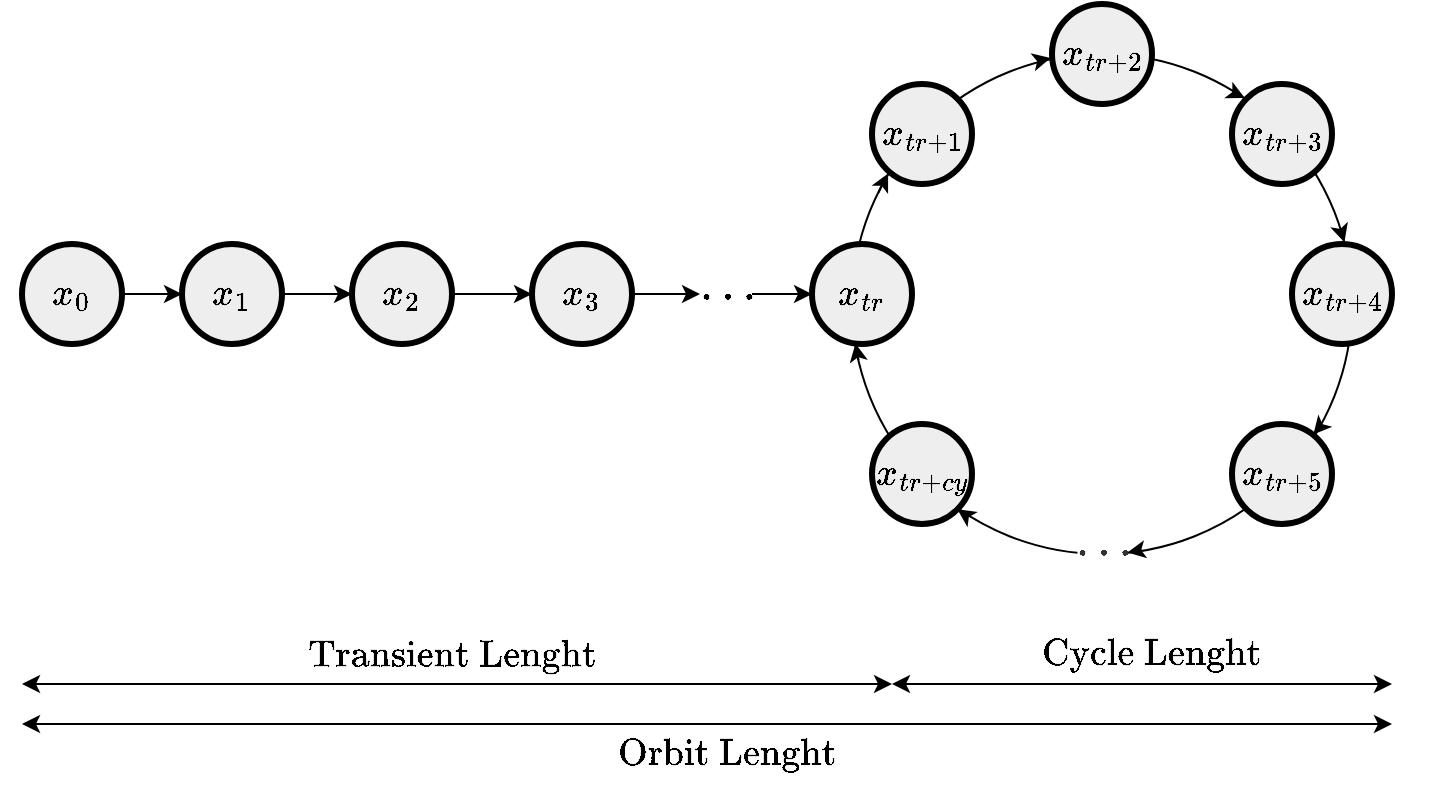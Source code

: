<mxfile version="22.1.0" type="device">
  <diagram id="1lKjFZPhUGfr9C2OFP6C" name="Page-1">
    <mxGraphModel dx="1042" dy="569" grid="1" gridSize="10" guides="1" tooltips="1" connect="1" arrows="1" fold="1" page="1" pageScale="1" pageWidth="827" pageHeight="1169" background="none" math="1" shadow="0">
      <root>
        <mxCell id="0" />
        <mxCell id="1" parent="0" />
        <mxCell id="A0CsdmSSOmwbBhm7UZ2E-27" value="" style="ellipse;whiteSpace=wrap;html=1;aspect=fixed;strokeWidth=1;perimeterSpacing=0;" parent="1" vertex="1">
          <mxGeometry x="490" y="585" width="250" height="250" as="geometry" />
        </mxCell>
        <mxCell id="A0CsdmSSOmwbBhm7UZ2E-4" value="" style="edgeStyle=orthogonalEdgeStyle;rounded=0;orthogonalLoop=1;jettySize=auto;html=1;" parent="1" source="A0CsdmSSOmwbBhm7UZ2E-2" target="A0CsdmSSOmwbBhm7UZ2E-3" edge="1">
          <mxGeometry relative="1" as="geometry" />
        </mxCell>
        <mxCell id="A0CsdmSSOmwbBhm7UZ2E-2" value="&lt;font style=&quot;font-size: 16px;&quot;&gt;$$x_{0}$$&lt;/font&gt;" style="ellipse;whiteSpace=wrap;html=1;aspect=fixed;strokeWidth=3;fillColor=#EEEEEE;" parent="1" vertex="1">
          <mxGeometry x="75" y="680" width="50" height="50" as="geometry" />
        </mxCell>
        <mxCell id="A0CsdmSSOmwbBhm7UZ2E-6" value="" style="edgeStyle=orthogonalEdgeStyle;rounded=0;orthogonalLoop=1;jettySize=auto;html=1;" parent="1" source="A0CsdmSSOmwbBhm7UZ2E-3" target="A0CsdmSSOmwbBhm7UZ2E-5" edge="1">
          <mxGeometry relative="1" as="geometry" />
        </mxCell>
        <mxCell id="A0CsdmSSOmwbBhm7UZ2E-3" value="&lt;font style=&quot;font-size: 16px;&quot;&gt;$$x_{1}$$&lt;/font&gt;" style="ellipse;whiteSpace=wrap;html=1;aspect=fixed;strokeWidth=3;fillColor=#EEEEEE;" parent="1" vertex="1">
          <mxGeometry x="155" y="680" width="50" height="50" as="geometry" />
        </mxCell>
        <mxCell id="A0CsdmSSOmwbBhm7UZ2E-8" value="" style="edgeStyle=orthogonalEdgeStyle;rounded=0;orthogonalLoop=1;jettySize=auto;html=1;" parent="1" source="A0CsdmSSOmwbBhm7UZ2E-5" target="A0CsdmSSOmwbBhm7UZ2E-7" edge="1">
          <mxGeometry relative="1" as="geometry" />
        </mxCell>
        <mxCell id="A0CsdmSSOmwbBhm7UZ2E-5" value="&lt;font style=&quot;font-size: 16px;&quot;&gt;$$x_{2}$$&lt;/font&gt;" style="ellipse;whiteSpace=wrap;html=1;aspect=fixed;strokeWidth=3;fillColor=#EEEEEE;" parent="1" vertex="1">
          <mxGeometry x="240" y="680" width="50" height="50" as="geometry" />
        </mxCell>
        <mxCell id="A0CsdmSSOmwbBhm7UZ2E-10" value="" style="edgeStyle=orthogonalEdgeStyle;rounded=0;orthogonalLoop=1;jettySize=auto;html=1;" parent="1" source="A0CsdmSSOmwbBhm7UZ2E-7" edge="1">
          <mxGeometry relative="1" as="geometry">
            <mxPoint x="414" y="705" as="targetPoint" />
          </mxGeometry>
        </mxCell>
        <mxCell id="A0CsdmSSOmwbBhm7UZ2E-7" value="&lt;font style=&quot;font-size: 16px;&quot;&gt;$$x_{3}$$&lt;/font&gt;" style="ellipse;whiteSpace=wrap;html=1;aspect=fixed;strokeWidth=3;fillColor=#EEEEEE;" parent="1" vertex="1">
          <mxGeometry x="330" y="680" width="50" height="50" as="geometry" />
        </mxCell>
        <mxCell id="A0CsdmSSOmwbBhm7UZ2E-18" value="" style="edgeStyle=orthogonalEdgeStyle;rounded=0;orthogonalLoop=1;jettySize=auto;html=1;" parent="1" source="A0CsdmSSOmwbBhm7UZ2E-11" target="A0CsdmSSOmwbBhm7UZ2E-16" edge="1">
          <mxGeometry relative="1" as="geometry" />
        </mxCell>
        <mxCell id="A0CsdmSSOmwbBhm7UZ2E-11" value="&lt;font style=&quot;font-size: 20px;&quot;&gt;$$\cdots$$&lt;/font&gt;" style="text;html=1;strokeColor=none;fillColor=none;align=center;verticalAlign=middle;whiteSpace=wrap;rounded=0;strokeWidth=3;" parent="1" vertex="1">
          <mxGeometry x="415" y="690" width="25" height="30" as="geometry" />
        </mxCell>
        <mxCell id="A0CsdmSSOmwbBhm7UZ2E-16" value="&lt;font style=&quot;font-size: 16px;&quot;&gt;$$x_{tr}$$&lt;/font&gt;" style="ellipse;whiteSpace=wrap;html=1;aspect=fixed;strokeWidth=3;fillColor=#EEEEEE;" parent="1" vertex="1">
          <mxGeometry x="470" y="680" width="50" height="50" as="geometry" />
        </mxCell>
        <mxCell id="A0CsdmSSOmwbBhm7UZ2E-21" value="&lt;font style=&quot;font-size: 16px;&quot;&gt;$$x_{tr+cy}$$&lt;/font&gt;" style="ellipse;whiteSpace=wrap;html=1;aspect=fixed;strokeWidth=3;fillColor=#EEEEEE;" parent="1" vertex="1">
          <mxGeometry x="500" y="770" width="50" height="50" as="geometry" />
        </mxCell>
        <mxCell id="A0CsdmSSOmwbBhm7UZ2E-23" value="&lt;font style=&quot;font-size: 16px;&quot;&gt;$$x_{tr+1}$$&lt;/font&gt;" style="ellipse;whiteSpace=wrap;html=1;aspect=fixed;strokeWidth=3;fillColor=#EEEEEE;" parent="1" vertex="1">
          <mxGeometry x="500" y="600" width="50" height="50" as="geometry" />
        </mxCell>
        <mxCell id="A0CsdmSSOmwbBhm7UZ2E-24" value="&lt;font style=&quot;font-size: 16px;&quot;&gt;$$x_{tr+3}$$&lt;/font&gt;" style="ellipse;whiteSpace=wrap;html=1;aspect=fixed;strokeWidth=3;fillColor=#EEEEEE;" parent="1" vertex="1">
          <mxGeometry x="680" y="600" width="50" height="50" as="geometry" />
        </mxCell>
        <mxCell id="A0CsdmSSOmwbBhm7UZ2E-25" value="&lt;font style=&quot;font-size: 16px;&quot;&gt;$$x_{tr+4}$$&lt;/font&gt;" style="ellipse;whiteSpace=wrap;html=1;aspect=fixed;strokeWidth=3;fillColor=#EEEEEE;" parent="1" vertex="1">
          <mxGeometry x="710" y="680" width="50" height="50" as="geometry" />
        </mxCell>
        <mxCell id="A0CsdmSSOmwbBhm7UZ2E-28" value="&lt;font style=&quot;font-size: 16px;&quot;&gt;$$x_{tr+5}$$&lt;/font&gt;" style="ellipse;whiteSpace=wrap;html=1;aspect=fixed;strokeWidth=3;fillColor=#EEEEEE;" parent="1" vertex="1">
          <mxGeometry x="680" y="770" width="50" height="50" as="geometry" />
        </mxCell>
        <mxCell id="A0CsdmSSOmwbBhm7UZ2E-29" value="&lt;font style=&quot;font-size: 16px;&quot;&gt;$$x_{tr+2}$$&lt;/font&gt;" style="ellipse;whiteSpace=wrap;html=1;aspect=fixed;strokeWidth=3;fillColor=#EEEEEE;" parent="1" vertex="1">
          <mxGeometry x="590" y="560" width="50" height="50" as="geometry" />
        </mxCell>
        <mxCell id="A0CsdmSSOmwbBhm7UZ2E-34" value="" style="endArrow=classic;startArrow=classic;html=1;rounded=0;" parent="1" edge="1">
          <mxGeometry width="50" height="50" relative="1" as="geometry">
            <mxPoint x="75" y="920" as="sourcePoint" />
            <mxPoint x="760" y="920" as="targetPoint" />
          </mxGeometry>
        </mxCell>
        <mxCell id="A0CsdmSSOmwbBhm7UZ2E-37" value="" style="endArrow=classic;startArrow=classic;html=1;rounded=0;" parent="1" edge="1">
          <mxGeometry width="50" height="50" relative="1" as="geometry">
            <mxPoint x="75" y="900" as="sourcePoint" />
            <mxPoint x="510" y="900" as="targetPoint" />
          </mxGeometry>
        </mxCell>
        <mxCell id="A0CsdmSSOmwbBhm7UZ2E-38" value="" style="endArrow=classic;startArrow=classic;html=1;rounded=0;" parent="1" edge="1">
          <mxGeometry width="50" height="50" relative="1" as="geometry">
            <mxPoint x="510" y="900" as="sourcePoint" />
            <mxPoint x="760" y="900" as="targetPoint" />
          </mxGeometry>
        </mxCell>
        <mxCell id="A0CsdmSSOmwbBhm7UZ2E-40" value="&lt;font style=&quot;font-size: 16px;&quot;&gt;$$\mbox{Transient Lenght}$$&lt;/font&gt;" style="text;html=1;strokeColor=none;fillColor=none;align=center;verticalAlign=middle;whiteSpace=wrap;rounded=0;" parent="1" vertex="1">
          <mxGeometry x="220" y="870" width="140" height="30" as="geometry" />
        </mxCell>
        <mxCell id="A0CsdmSSOmwbBhm7UZ2E-41" value="&lt;font style=&quot;font-size: 16px;&quot;&gt;$$\mbox{Cycle Lenght}$$&lt;/font&gt;" style="text;html=1;strokeColor=none;fillColor=none;align=center;verticalAlign=middle;whiteSpace=wrap;rounded=0;" parent="1" vertex="1">
          <mxGeometry x="570" y="870" width="140" height="30" as="geometry" />
        </mxCell>
        <mxCell id="A0CsdmSSOmwbBhm7UZ2E-42" value="&lt;font style=&quot;font-size: 16px;&quot;&gt;$$\mbox{Orbit Lenght}$$&lt;/font&gt;" style="text;html=1;strokeColor=none;fillColor=none;align=center;verticalAlign=middle;whiteSpace=wrap;rounded=0;" parent="1" vertex="1">
          <mxGeometry x="357.5" y="920" width="140" height="30" as="geometry" />
        </mxCell>
        <mxCell id="A0CsdmSSOmwbBhm7UZ2E-68" value="" style="endArrow=classic;html=1;rounded=1;labelBackgroundColor=default;strokeColor=default;align=center;verticalAlign=middle;fontFamily=Helvetica;fontSize=11;fontColor=default;shape=connector;curved=1;entryX=0.161;entryY=0.894;entryDx=0;entryDy=0;entryPerimeter=0;exitX=0.053;exitY=0.277;exitDx=0;exitDy=0;exitPerimeter=0;" parent="1" source="A0CsdmSSOmwbBhm7UZ2E-27" target="A0CsdmSSOmwbBhm7UZ2E-23" edge="1">
          <mxGeometry width="50" height="50" relative="1" as="geometry">
            <mxPoint x="480" y="700" as="sourcePoint" />
            <mxPoint x="510" y="640" as="targetPoint" />
          </mxGeometry>
        </mxCell>
        <mxCell id="A0CsdmSSOmwbBhm7UZ2E-70" value="" style="endArrow=classic;html=1;rounded=1;labelBackgroundColor=default;strokeColor=default;align=center;verticalAlign=middle;fontFamily=Helvetica;fontSize=11;fontColor=default;shape=connector;curved=1;entryX=-0.014;entryY=0.539;entryDx=0;entryDy=0;entryPerimeter=0;exitX=0.372;exitY=0.014;exitDx=0;exitDy=0;exitPerimeter=0;" parent="1" source="A0CsdmSSOmwbBhm7UZ2E-27" target="A0CsdmSSOmwbBhm7UZ2E-29" edge="1">
          <mxGeometry width="50" height="50" relative="1" as="geometry">
            <mxPoint x="540" y="635" as="sourcePoint" />
            <mxPoint x="590" y="585" as="targetPoint" />
          </mxGeometry>
        </mxCell>
        <mxCell id="A0CsdmSSOmwbBhm7UZ2E-71" value="" style="endArrow=classic;html=1;rounded=1;labelBackgroundColor=default;strokeColor=default;align=center;verticalAlign=middle;fontFamily=Helvetica;fontSize=11;fontColor=default;shape=connector;curved=1;entryX=0.128;entryY=0.141;entryDx=0;entryDy=0;entryPerimeter=0;exitX=0.769;exitY=0.08;exitDx=0;exitDy=0;exitPerimeter=0;" parent="1" source="A0CsdmSSOmwbBhm7UZ2E-27" target="A0CsdmSSOmwbBhm7UZ2E-24" edge="1">
          <mxGeometry width="50" height="50" relative="1" as="geometry">
            <mxPoint x="627.5" y="585" as="sourcePoint" />
            <mxPoint x="687.5" y="606.163" as="targetPoint" />
          </mxGeometry>
        </mxCell>
        <mxCell id="A0CsdmSSOmwbBhm7UZ2E-72" value="" style="endArrow=classic;html=1;rounded=1;labelBackgroundColor=default;strokeColor=default;align=center;verticalAlign=middle;fontFamily=Helvetica;fontSize=11;fontColor=default;shape=connector;curved=1;entryX=0.524;entryY=-0.018;entryDx=0;entryDy=0;entryPerimeter=0;exitX=0.978;exitY=0.354;exitDx=0;exitDy=0;exitPerimeter=0;" parent="1" source="A0CsdmSSOmwbBhm7UZ2E-27" target="A0CsdmSSOmwbBhm7UZ2E-25" edge="1">
          <mxGeometry width="50" height="50" relative="1" as="geometry">
            <mxPoint x="720" y="630" as="sourcePoint" />
            <mxPoint x="740" y="680" as="targetPoint" />
          </mxGeometry>
        </mxCell>
        <mxCell id="A0CsdmSSOmwbBhm7UZ2E-73" value="" style="endArrow=classic;html=1;rounded=1;labelBackgroundColor=default;strokeColor=default;align=center;verticalAlign=middle;fontFamily=Helvetica;fontSize=11;fontColor=default;shape=connector;curved=1;entryX=0.813;entryY=0.106;entryDx=0;entryDy=0;entryPerimeter=0;exitX=0.94;exitY=0.741;exitDx=0;exitDy=0;exitPerimeter=0;" parent="1" source="A0CsdmSSOmwbBhm7UZ2E-27" target="A0CsdmSSOmwbBhm7UZ2E-28" edge="1">
          <mxGeometry width="50" height="50" relative="1" as="geometry">
            <mxPoint x="760" y="730" as="sourcePoint" />
            <mxPoint x="730" y="780" as="targetPoint" />
          </mxGeometry>
        </mxCell>
        <mxCell id="A0CsdmSSOmwbBhm7UZ2E-74" value="" style="endArrow=classic;html=1;rounded=1;labelBackgroundColor=default;strokeColor=default;align=center;verticalAlign=middle;fontFamily=Helvetica;fontSize=11;fontColor=default;shape=connector;curved=1;entryX=0.435;entryY=0.996;entryDx=0;entryDy=0;entryPerimeter=0;exitX=0.013;exitY=0.612;exitDx=0;exitDy=0;exitPerimeter=0;" parent="1" source="A0CsdmSSOmwbBhm7UZ2E-27" target="A0CsdmSSOmwbBhm7UZ2E-16" edge="1">
          <mxGeometry width="50" height="50" relative="1" as="geometry">
            <mxPoint x="470" y="780" as="sourcePoint" />
            <mxPoint x="490" y="730" as="targetPoint" />
          </mxGeometry>
        </mxCell>
        <mxCell id="A0CsdmSSOmwbBhm7UZ2E-75" value="" style="endArrow=classic;html=1;rounded=1;labelBackgroundColor=default;strokeColor=default;align=center;verticalAlign=middle;fontFamily=Helvetica;fontSize=11;fontColor=default;shape=connector;curved=1;entryX=1;entryY=1;entryDx=0;entryDy=0;exitX=0.232;exitY=0.925;exitDx=0;exitDy=0;exitPerimeter=0;" parent="1" source="A0CsdmSSOmwbBhm7UZ2E-27" target="A0CsdmSSOmwbBhm7UZ2E-21" edge="1">
          <mxGeometry width="50" height="50" relative="1" as="geometry">
            <mxPoint x="490" y="860" as="sourcePoint" />
            <mxPoint x="540" y="810" as="targetPoint" />
          </mxGeometry>
        </mxCell>
        <mxCell id="A0CsdmSSOmwbBhm7UZ2E-32" value="&lt;font style=&quot;font-size: 20px;&quot;&gt;$$\cdots$$&lt;/font&gt;" style="text;html=1;align=center;verticalAlign=middle;whiteSpace=wrap;rounded=0;rotation=0;movable=1;resizable=1;rotatable=1;deletable=1;editable=1;locked=0;connectable=1;fillColor=#FFFFFF;fontColor=#333333;strokeColor=#ffffff;strokeWidth=0;" parent="1" vertex="1">
          <mxGeometry x="602.5" y="825" width="25" height="15" as="geometry" />
        </mxCell>
        <mxCell id="A0CsdmSSOmwbBhm7UZ2E-76" value="" style="endArrow=classic;html=1;rounded=1;labelBackgroundColor=default;strokeColor=default;align=center;verticalAlign=middle;fontFamily=Helvetica;fontSize=11;fontColor=default;shape=connector;curved=1;entryX=0.551;entryY=0.997;entryDx=0;entryDy=0;exitX=0.579;exitY=0.992;exitDx=0;exitDy=0;exitPerimeter=0;entryPerimeter=0;" parent="1" source="A0CsdmSSOmwbBhm7UZ2E-27" target="A0CsdmSSOmwbBhm7UZ2E-27" edge="1">
          <mxGeometry width="50" height="50" relative="1" as="geometry">
            <mxPoint x="480" y="840" as="sourcePoint" />
            <mxPoint x="530" y="790" as="targetPoint" />
          </mxGeometry>
        </mxCell>
      </root>
    </mxGraphModel>
  </diagram>
</mxfile>
